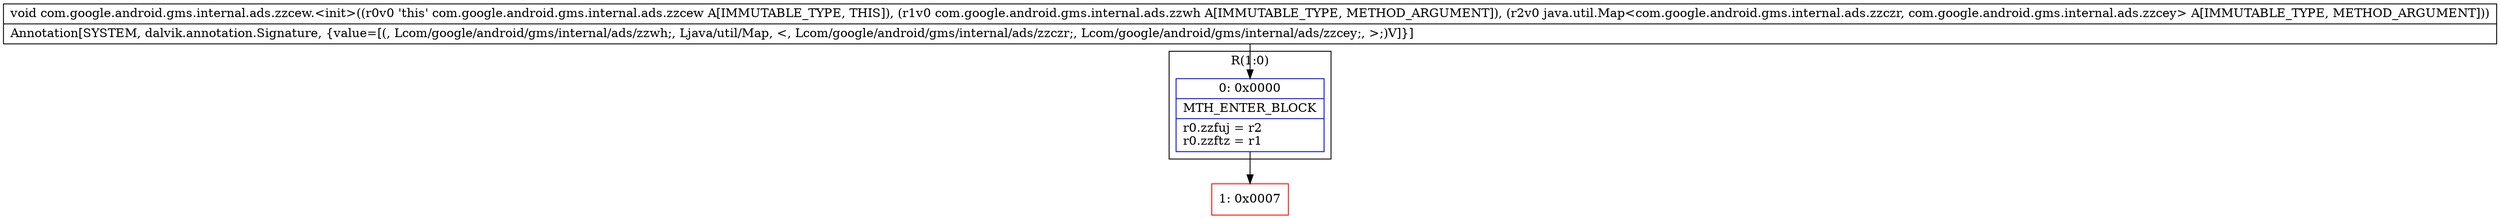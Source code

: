 digraph "CFG forcom.google.android.gms.internal.ads.zzcew.\<init\>(Lcom\/google\/android\/gms\/internal\/ads\/zzwh;Ljava\/util\/Map;)V" {
subgraph cluster_Region_1452392406 {
label = "R(1:0)";
node [shape=record,color=blue];
Node_0 [shape=record,label="{0\:\ 0x0000|MTH_ENTER_BLOCK\l|r0.zzfuj = r2\lr0.zzftz = r1\l}"];
}
Node_1 [shape=record,color=red,label="{1\:\ 0x0007}"];
MethodNode[shape=record,label="{void com.google.android.gms.internal.ads.zzcew.\<init\>((r0v0 'this' com.google.android.gms.internal.ads.zzcew A[IMMUTABLE_TYPE, THIS]), (r1v0 com.google.android.gms.internal.ads.zzwh A[IMMUTABLE_TYPE, METHOD_ARGUMENT]), (r2v0 java.util.Map\<com.google.android.gms.internal.ads.zzczr, com.google.android.gms.internal.ads.zzcey\> A[IMMUTABLE_TYPE, METHOD_ARGUMENT]))  | Annotation[SYSTEM, dalvik.annotation.Signature, \{value=[(, Lcom\/google\/android\/gms\/internal\/ads\/zzwh;, Ljava\/util\/Map, \<, Lcom\/google\/android\/gms\/internal\/ads\/zzczr;, Lcom\/google\/android\/gms\/internal\/ads\/zzcey;, \>;)V]\}]\l}"];
MethodNode -> Node_0;
Node_0 -> Node_1;
}


